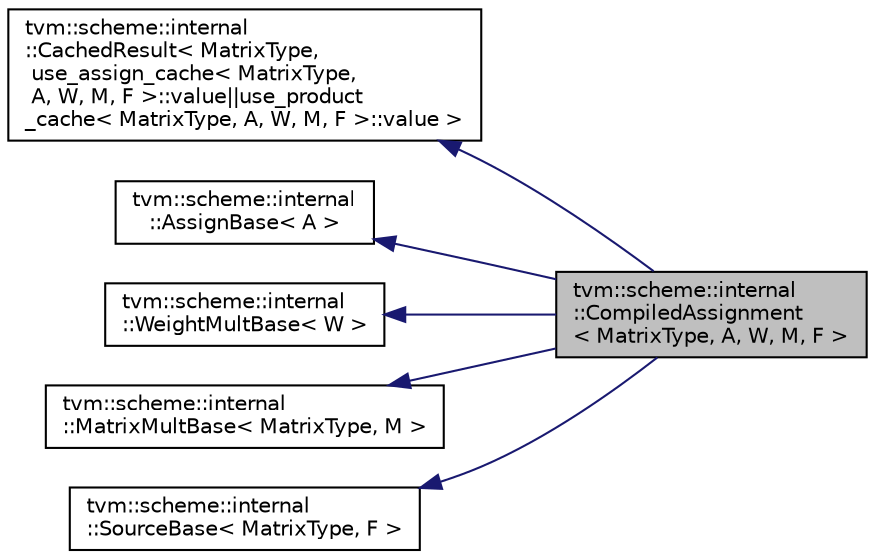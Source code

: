 digraph "tvm::scheme::internal::CompiledAssignment&lt; MatrixType, A, W, M, F &gt;"
{
  edge [fontname="Helvetica",fontsize="10",labelfontname="Helvetica",labelfontsize="10"];
  node [fontname="Helvetica",fontsize="10",shape=record];
  rankdir="LR";
  Node0 [label="tvm::scheme::internal\l::CompiledAssignment\l\< MatrixType, A, W, M, F \>",height=0.2,width=0.4,color="black", fillcolor="grey75", style="filled", fontcolor="black"];
  Node1 -> Node0 [dir="back",color="midnightblue",fontsize="10",style="solid",fontname="Helvetica"];
  Node1 [label="tvm::scheme::internal\l::CachedResult\< MatrixType,\l use_assign_cache\< MatrixType,\l A, W, M, F \>::value\|\|use_product\l_cache\< MatrixType, A, W, M, F \>::value \>",height=0.2,width=0.4,color="black", fillcolor="white", style="filled",URL="$classtvm_1_1scheme_1_1internal_1_1CachedResult.html"];
  Node2 -> Node0 [dir="back",color="midnightblue",fontsize="10",style="solid",fontname="Helvetica"];
  Node2 [label="tvm::scheme::internal\l::AssignBase\< A \>",height=0.2,width=0.4,color="black", fillcolor="white", style="filled",URL="$classtvm_1_1scheme_1_1internal_1_1AssignBase.html"];
  Node3 -> Node0 [dir="back",color="midnightblue",fontsize="10",style="solid",fontname="Helvetica"];
  Node3 [label="tvm::scheme::internal\l::WeightMultBase\< W \>",height=0.2,width=0.4,color="black", fillcolor="white", style="filled",URL="$classtvm_1_1scheme_1_1internal_1_1WeightMultBase.html"];
  Node4 -> Node0 [dir="back",color="midnightblue",fontsize="10",style="solid",fontname="Helvetica"];
  Node4 [label="tvm::scheme::internal\l::MatrixMultBase\< MatrixType, M \>",height=0.2,width=0.4,color="black", fillcolor="white", style="filled",URL="$classtvm_1_1scheme_1_1internal_1_1MatrixMultBase.html"];
  Node5 -> Node0 [dir="back",color="midnightblue",fontsize="10",style="solid",fontname="Helvetica"];
  Node5 [label="tvm::scheme::internal\l::SourceBase\< MatrixType, F \>",height=0.2,width=0.4,color="black", fillcolor="white", style="filled",URL="$classtvm_1_1scheme_1_1internal_1_1SourceBase.html"];
}
